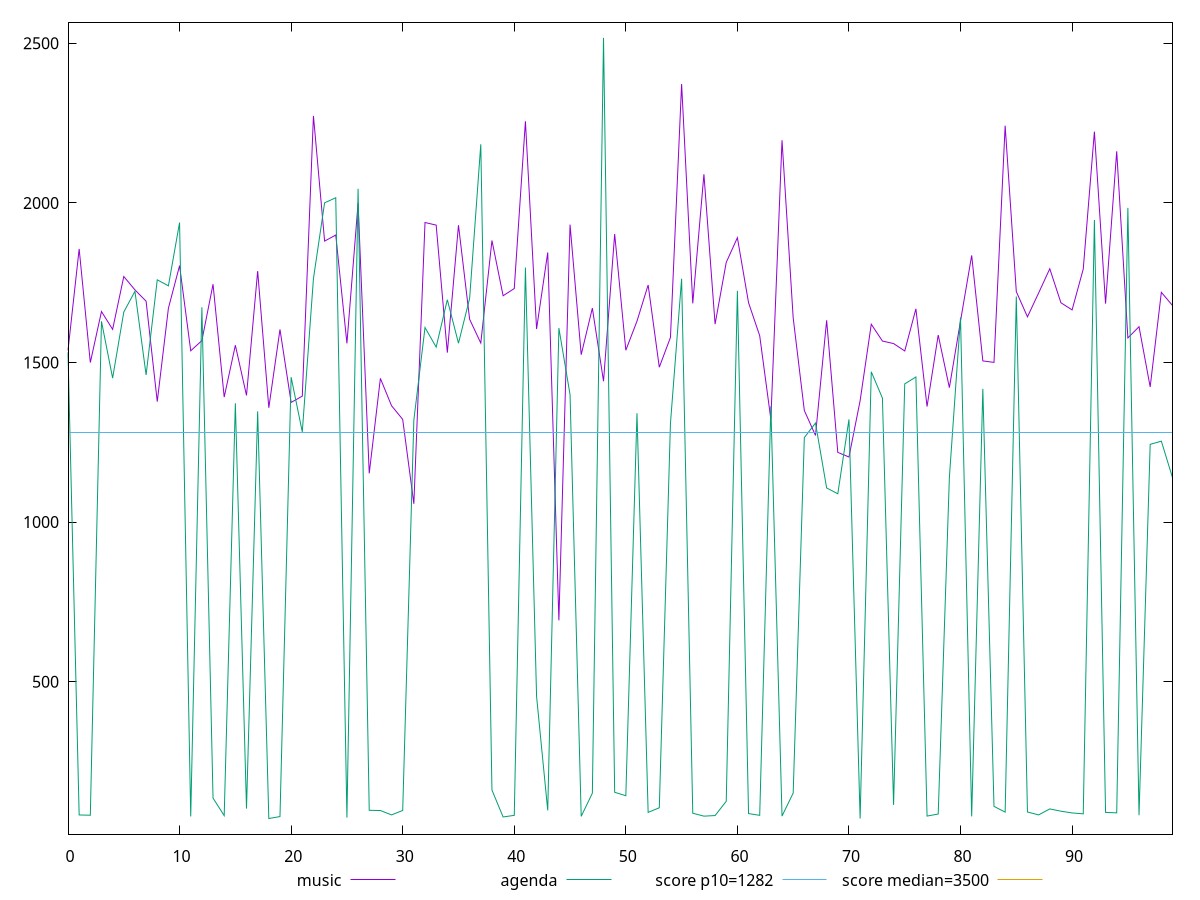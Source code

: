 reset

$music <<EOF
0 1538.0600000000004
1 1855.8959999999984
2 1499.919999999999
3 1659.6719999999991
4 1603.867999999999
5 1769.4199999999996
6 1727.5520000000001
7 1692.0279999999984
8 1377.5519999999995
9 1670.0679999999988
10 1803.44
11 1536.7039999999997
12 1568.5679999999998
13 1745.2639999999997
14 1391.5879999999997
15 1553.9999999999986
16 1396.8359999999989
17 1786.3399999999992
18 1358.279999999998
19 1603.4919999999995
20 1374.9239999999998
21 1394.6319999999998
22 2272.7039999999993
23 1880.3399999999997
24 1899.331999999998
25 1560.0399999999988
26 1998.8040000000017
27 1152.6200000000001
28 1450.2279999999998
29 1364.5879999999988
30 1321.787999999999
31 1057.307999999999
32 1938.619999999999
33 1930.4439999999995
34 1530.9639999999993
35 1930.063999999998
36 1635.3479999999988
37 1560.9879999999994
38 1882.239999999999
39 1709.12
40 1731.7359999999985
41 2255.735999999999
42 1604.9639999999995
43 1844.6719999999996
44 692.076
45 1931.9840000000004
46 1524.424
47 1670.3920000000012
48 1441.3559999999993
49 1902.5759999999996
50 1538.3799999999992
51 1629.5360000000003
52 1742.9199999999996
53 1485.252
54 1578.5719999999994
55 2372.492
56 1685.1999999999996
57 2089.892000000001
58 1620.2119999999986
59 1813.5879999999984
60 1890.9719999999988
61 1687.3159999999991
62 1583.8239999999998
63 1322.1719999999993
64 2196.259999999999
65 1640.1359999999986
66 1349.5879999999995
67 1271.451999999999
68 1632.1319999999985
69 1218.2440000000001
70 1203.8999999999994
71 1380.187999999999
72 1619.9319999999989
73 1567.1999999999994
74 1559.2999999999997
75 1536.115999999999
76 1668.1599999999999
77 1362.1119999999992
78 1586.104
79 1421.2639999999983
80 1630.1879999999987
81 1835.519999999999
82 1504.9879999999994
83 1500.3279999999986
84 2241.9439999999995
85 1722
86 1643.1199999999997
87 1717.752
88 1793.7079999999992
89 1687.1439999999989
90 1664.7519999999995
91 1792.7239999999995
92 2223.3119999999994
93 1684.4319999999984
94 2161.7519999999995
95 1576.943999999999
96 1612.1199999999992
97 1423.4519999999993
98 1719.8599999999988
99 1678.548000000001
EOF

$agenda <<EOF
0 1531.6039999999991
1 82.39999999999998
2 81.56399999999998
3 1628.9399999999982
4 1451.1159999999986
5 1658.1080000000009
6 1723.0159999999996
7 1461.1119999999987
8 1759.019999999999
9 1740.1359999999997
10 1938.4279999999992
11 77.67199999999997
12 1673.0679999999986
13 135.17600000000004
14 80.43199999999997
15 1372.1359999999988
16 102.416
17 1346.8960000000004
18 71.24799999999999
19 77.36799999999998
20 1453.9879999999994
21 1282.5559999999996
22 1762.8639999999994
23 2000.2599999999984
24 2016.2439999999992
25 74.072
26 2044.1039999999985
27 96.97199999999998
28 96.29599999999996
29 82.59999999999997
30 96.50400000000002
31 1319.4559999999992
32 1609.5839999999985
33 1548.1919999999993
34 1696.7319999999986
35 1560.4759999999994
36 1701.0039999999983
37 2183.7319999999995
38 160.45199999999994
39 76.09999999999997
40 81.17599999999997
41 1797.551999999999
42 453.72800000000007
43 96.72799999999998
44 1607.7519999999997
45 1399.2919999999995
46 78.01199999999997
47 150.66000000000003
48 2516.9680000000003
49 153.476
50 142.69200000000004
51 1341.192
52 90.41999999999996
53 104.96399999999997
54 1309.191999999999
55 1762.4559999999992
56 87.82399999999998
57 78.68399999999997
58 80.49599999999998
59 125.3
60 1724.5520000000004
61 86.75599999999997
62 81.23199999999997
63 1363.2639999999994
64 78.86399999999998
65 150.94
66 1264.7239999999997
67 1310.2599999999993
68 1106.9280000000008
69 1088.6519999999991
70 1321.7199999999993
71 71.27199999999998
72 1470.9719999999986
73 1388.4359999999997
74 113.94
75 1433.0399999999995
76 1454.6199999999994
77 78.87999999999998
78 85.35999999999996
79 1139.1239999999993
80 1640.903999999999
81 77.97199999999998
82 1417.487999999999
83 109.26399999999998
84 91.34799999999998
85 1706.9119999999994
86 91.65999999999997
87 82.56399999999996
88 101.31599999999997
89 94.21599999999998
90 88.72799999999998
91 85.96399999999998
92 1946.455999999999
93 90.50799999999998
94 88.93599999999998
95 1984.4959999999994
96 81.63999999999997
97 1243.5919999999996
98 1253.5439999999992
99 1139.311999999999
EOF

set key outside below
set xrange [0:99]
set yrange [22.333599999999983:2565.8824000000004]
set trange [22.333599999999983:2565.8824000000004]
set terminal svg size 640, 520 enhanced background rgb 'white'
set output "reports/report_00028_2021-02-24T12-49-42.674Z/bootup-time/comparison/line/0_vs_1.svg"

plot $music title "music" with line, \
     $agenda title "agenda" with line, \
     1282 title "score p10=1282", \
     3500 title "score median=3500"

reset
